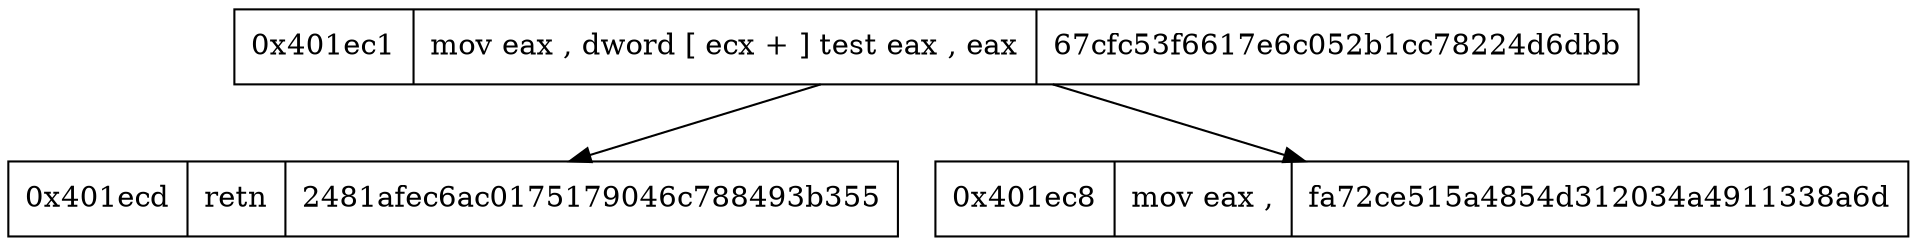 digraph{
node [shape=record];
"0x401ec1"[label="0x401ec1|  mov eax ,  dword  [ ecx + ]
 test eax ,  eax
| 67cfc53f6617e6c052b1cc78224d6dbb"] "0x401ec1" -> "0x401ecd""0x401ec1" -> "0x401ec8""0x401ecd"[label="0x401ecd|  retn
| 2481afec6ac0175179046c788493b355"] "0x401ec8"[label="0x401ec8|  mov eax , 
| fa72ce515a4854d312034a4911338a6d"] }